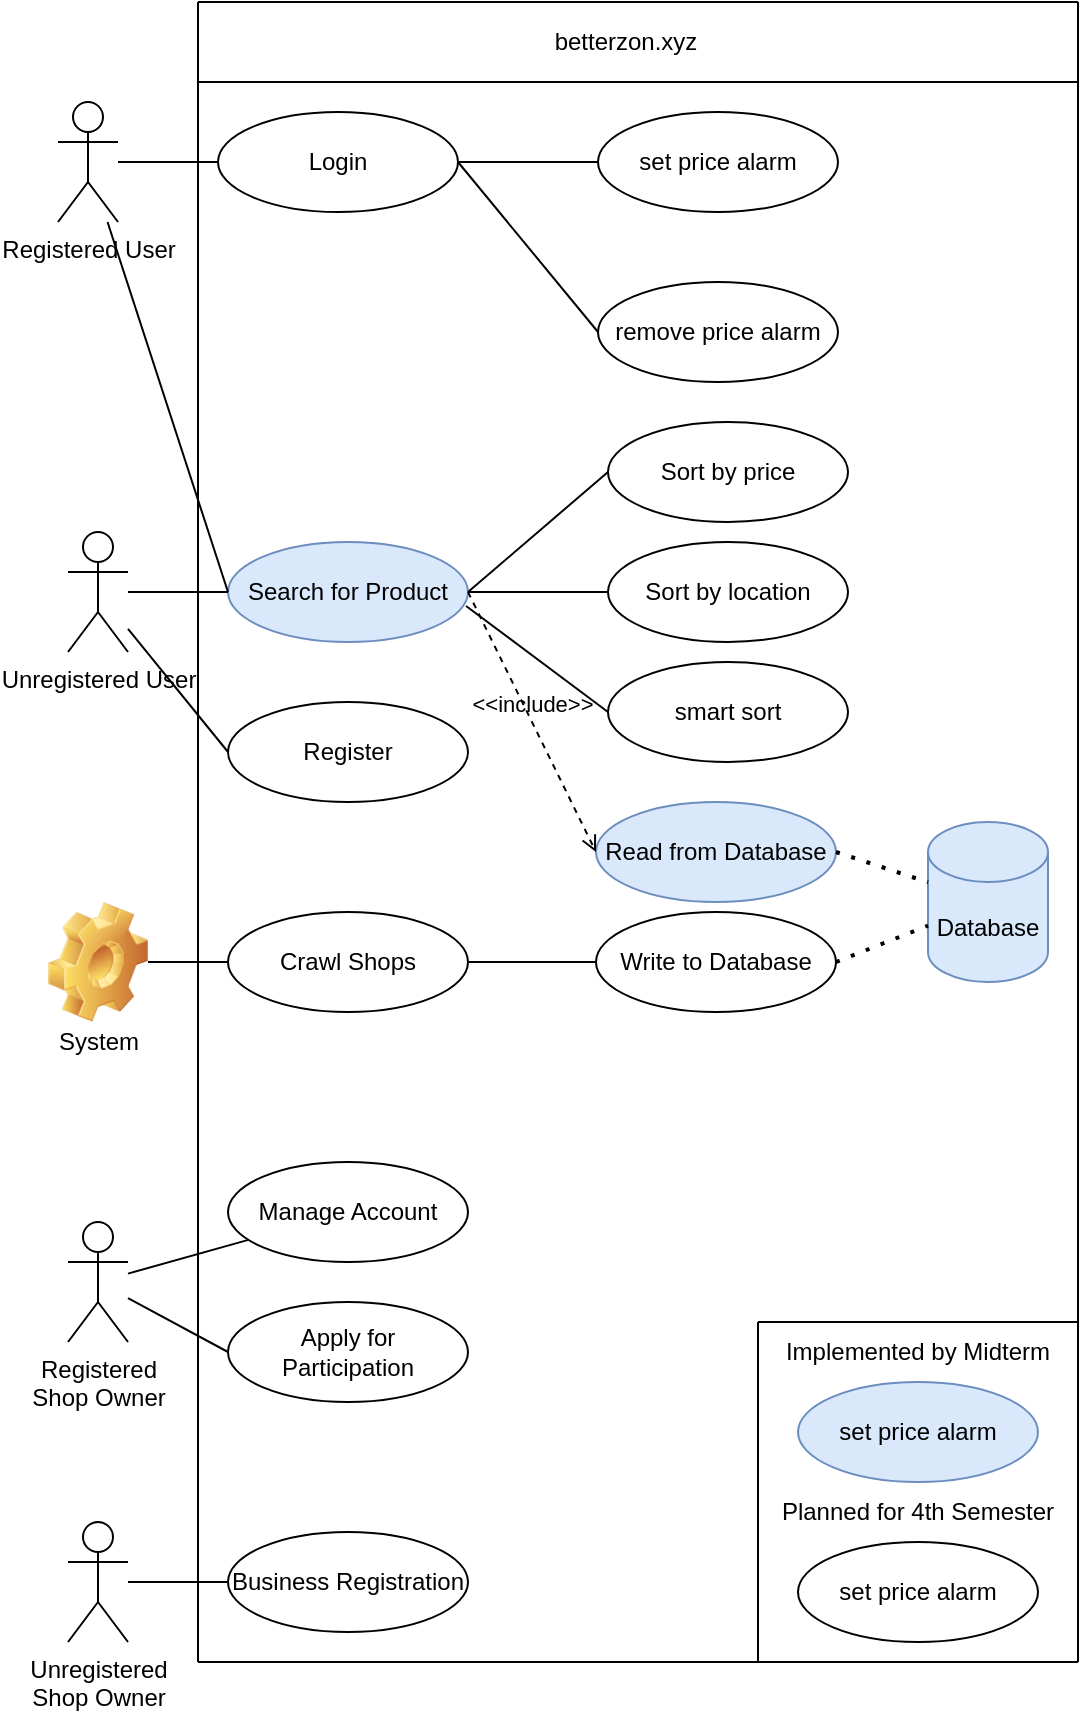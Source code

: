 <mxfile version="13.10.6" type="github"><diagram id="QFWcWedTnleHV76omDGD" name="Page-1"><mxGraphModel dx="780" dy="784" grid="1" gridSize="10" guides="1" tooltips="1" connect="1" arrows="1" fold="1" page="1" pageScale="1" pageWidth="827" pageHeight="1169" math="0" shadow="0"><root><mxCell id="0"/><mxCell id="1" parent="0"/><mxCell id="zG22HQRfr113MJy_nXjD-1" value="Registered User" style="shape=umlActor;verticalLabelPosition=bottom;verticalAlign=top;html=1;" parent="1" vertex="1"><mxGeometry x="130" y="130" width="30" height="60" as="geometry"/></mxCell><mxCell id="zG22HQRfr113MJy_nXjD-4" value="" style="endArrow=none;html=1;" parent="1" edge="1"><mxGeometry width="50" height="50" relative="1" as="geometry"><mxPoint x="200" y="80" as="sourcePoint"/><mxPoint x="640" y="80" as="targetPoint"/></mxGeometry></mxCell><mxCell id="zG22HQRfr113MJy_nXjD-5" value="" style="endArrow=none;html=1;" parent="1" edge="1"><mxGeometry width="50" height="50" relative="1" as="geometry"><mxPoint x="200" y="910" as="sourcePoint"/><mxPoint x="200" y="80" as="targetPoint"/></mxGeometry></mxCell><mxCell id="zG22HQRfr113MJy_nXjD-6" value="" style="endArrow=none;html=1;" parent="1" edge="1"><mxGeometry width="50" height="50" relative="1" as="geometry"><mxPoint x="640" y="910" as="sourcePoint"/><mxPoint x="640" y="80" as="targetPoint"/></mxGeometry></mxCell><mxCell id="zG22HQRfr113MJy_nXjD-10" value="Search for Product" style="ellipse;whiteSpace=wrap;html=1;fillColor=#dae8fc;strokeColor=#6c8ebf;" parent="1" vertex="1"><mxGeometry x="215" y="350" width="120" height="50" as="geometry"/></mxCell><mxCell id="zG22HQRfr113MJy_nXjD-11" value="" style="endArrow=none;html=1;" parent="1" edge="1"><mxGeometry width="50" height="50" relative="1" as="geometry"><mxPoint x="200" y="120" as="sourcePoint"/><mxPoint x="640" y="120" as="targetPoint"/></mxGeometry></mxCell><mxCell id="zG22HQRfr113MJy_nXjD-12" value="betterzon.xyz" style="text;html=1;strokeColor=none;fillColor=none;align=center;verticalAlign=middle;whiteSpace=wrap;rounded=0;" parent="1" vertex="1"><mxGeometry x="394" y="90" width="40" height="20" as="geometry"/></mxCell><mxCell id="zG22HQRfr113MJy_nXjD-13" value="Unregistered User" style="shape=umlActor;verticalLabelPosition=bottom;verticalAlign=top;html=1;" parent="1" vertex="1"><mxGeometry x="135" y="345" width="30" height="60" as="geometry"/></mxCell><mxCell id="zG22HQRfr113MJy_nXjD-17" value="Unregistered &lt;br&gt;Shop Owner" style="shape=umlActor;verticalLabelPosition=bottom;verticalAlign=top;html=1;outlineConnect=0;" parent="1" vertex="1"><mxGeometry x="135" y="840" width="30" height="60" as="geometry"/></mxCell><mxCell id="zG22HQRfr113MJy_nXjD-19" value="Sort by price" style="ellipse;whiteSpace=wrap;html=1;" parent="1" vertex="1"><mxGeometry x="405" y="290" width="120" height="50" as="geometry"/></mxCell><mxCell id="zG22HQRfr113MJy_nXjD-22" value="Sort by location" style="ellipse;whiteSpace=wrap;html=1;" parent="1" vertex="1"><mxGeometry x="405" y="350" width="120" height="50" as="geometry"/></mxCell><mxCell id="zG22HQRfr113MJy_nXjD-23" value="smart sort" style="ellipse;whiteSpace=wrap;html=1;" parent="1" vertex="1"><mxGeometry x="405" y="410" width="120" height="50" as="geometry"/></mxCell><mxCell id="zG22HQRfr113MJy_nXjD-25" value="Login" style="ellipse;whiteSpace=wrap;html=1;" parent="1" vertex="1"><mxGeometry x="210" y="135" width="120" height="50" as="geometry"/></mxCell><mxCell id="zG22HQRfr113MJy_nXjD-27" value="Business Registration" style="ellipse;whiteSpace=wrap;html=1;" parent="1" vertex="1"><mxGeometry x="215" y="845" width="120" height="50" as="geometry"/></mxCell><mxCell id="zG22HQRfr113MJy_nXjD-28" value="" style="endArrow=none;html=1;entryX=0;entryY=0.5;entryDx=0;entryDy=0;" parent="1" source="zG22HQRfr113MJy_nXjD-13" target="zG22HQRfr113MJy_nXjD-10" edge="1"><mxGeometry width="50" height="50" relative="1" as="geometry"><mxPoint x="545" y="600" as="sourcePoint"/><mxPoint x="595" y="550" as="targetPoint"/></mxGeometry></mxCell><mxCell id="zG22HQRfr113MJy_nXjD-29" value="" style="endArrow=none;html=1;entryX=0;entryY=0.5;entryDx=0;entryDy=0;" parent="1" source="zG22HQRfr113MJy_nXjD-1" target="zG22HQRfr113MJy_nXjD-25" edge="1"><mxGeometry width="50" height="50" relative="1" as="geometry"><mxPoint x="20" y="155" as="sourcePoint"/><mxPoint x="70" y="105" as="targetPoint"/></mxGeometry></mxCell><mxCell id="zG22HQRfr113MJy_nXjD-30" value="" style="endArrow=none;html=1;" parent="1" source="zG22HQRfr113MJy_nXjD-17" target="zG22HQRfr113MJy_nXjD-27" edge="1"><mxGeometry width="50" height="50" relative="1" as="geometry"><mxPoint x="545" y="615" as="sourcePoint"/><mxPoint x="595" y="565" as="targetPoint"/></mxGeometry></mxCell><mxCell id="zG22HQRfr113MJy_nXjD-31" value="" style="endArrow=none;html=1;exitX=1;exitY=0.5;exitDx=0;exitDy=0;entryX=0;entryY=0.5;entryDx=0;entryDy=0;" parent="1" source="zG22HQRfr113MJy_nXjD-10" target="zG22HQRfr113MJy_nXjD-19" edge="1"><mxGeometry width="50" height="50" relative="1" as="geometry"><mxPoint x="545" y="600" as="sourcePoint"/><mxPoint x="595" y="550" as="targetPoint"/></mxGeometry></mxCell><mxCell id="zG22HQRfr113MJy_nXjD-32" value="" style="endArrow=none;html=1;entryX=0;entryY=0.5;entryDx=0;entryDy=0;" parent="1" target="zG22HQRfr113MJy_nXjD-22" edge="1"><mxGeometry width="50" height="50" relative="1" as="geometry"><mxPoint x="335" y="375" as="sourcePoint"/><mxPoint x="175" y="440" as="targetPoint"/></mxGeometry></mxCell><mxCell id="zG22HQRfr113MJy_nXjD-33" value="" style="endArrow=none;html=1;exitX=0.992;exitY=0.64;exitDx=0;exitDy=0;exitPerimeter=0;entryX=0;entryY=0.5;entryDx=0;entryDy=0;" parent="1" source="zG22HQRfr113MJy_nXjD-10" target="zG22HQRfr113MJy_nXjD-23" edge="1"><mxGeometry width="50" height="50" relative="1" as="geometry"><mxPoint x="545" y="600" as="sourcePoint"/><mxPoint x="595" y="550" as="targetPoint"/></mxGeometry></mxCell><mxCell id="zG22HQRfr113MJy_nXjD-34" value="set price alarm" style="ellipse;whiteSpace=wrap;html=1;" parent="1" vertex="1"><mxGeometry x="400" y="135" width="120" height="50" as="geometry"/></mxCell><mxCell id="zG22HQRfr113MJy_nXjD-35" value="" style="endArrow=none;html=1;entryX=0;entryY=0.5;entryDx=0;entryDy=0;" parent="1" source="zG22HQRfr113MJy_nXjD-25" target="zG22HQRfr113MJy_nXjD-34" edge="1"><mxGeometry width="50" height="50" relative="1" as="geometry"><mxPoint x="540" y="225" as="sourcePoint"/><mxPoint x="350" y="163" as="targetPoint"/></mxGeometry></mxCell><mxCell id="HbB2AJq1uTnI_qS1wT4K-1" value="Register" style="ellipse;whiteSpace=wrap;html=1;" parent="1" vertex="1"><mxGeometry x="215" y="430" width="120" height="50" as="geometry"/></mxCell><mxCell id="HbB2AJq1uTnI_qS1wT4K-4" value="" style="endArrow=none;html=1;entryX=0;entryY=0.5;entryDx=0;entryDy=0;" parent="1" source="zG22HQRfr113MJy_nXjD-13" target="HbB2AJq1uTnI_qS1wT4K-1" edge="1"><mxGeometry width="50" height="50" relative="1" as="geometry"><mxPoint x="125" y="540" as="sourcePoint"/><mxPoint x="175" y="490" as="targetPoint"/></mxGeometry></mxCell><mxCell id="HbB2AJq1uTnI_qS1wT4K-6" value="" style="endArrow=none;html=1;entryX=0;entryY=0.5;entryDx=0;entryDy=0;" parent="1" source="zG22HQRfr113MJy_nXjD-1" target="zG22HQRfr113MJy_nXjD-10" edge="1"><mxGeometry width="50" height="50" relative="1" as="geometry"><mxPoint x="80" y="260" as="sourcePoint"/><mxPoint x="130" y="210" as="targetPoint"/></mxGeometry></mxCell><mxCell id="HbB2AJq1uTnI_qS1wT4K-9" value="Registered &lt;br&gt;Shop Owner" style="shape=umlActor;verticalLabelPosition=bottom;verticalAlign=top;html=1;outlineConnect=0;" parent="1" vertex="1"><mxGeometry x="135" y="690" width="30" height="60" as="geometry"/></mxCell><mxCell id="HbB2AJq1uTnI_qS1wT4K-14" value="Manage Account" style="ellipse;whiteSpace=wrap;html=1;" parent="1" vertex="1"><mxGeometry x="215" y="660" width="120" height="50" as="geometry"/></mxCell><mxCell id="HbB2AJq1uTnI_qS1wT4K-15" value="Apply for &lt;br&gt;Participation" style="ellipse;whiteSpace=wrap;html=1;" parent="1" vertex="1"><mxGeometry x="215" y="730" width="120" height="50" as="geometry"/></mxCell><mxCell id="HbB2AJq1uTnI_qS1wT4K-16" value="" style="endArrow=none;html=1;" parent="1" source="HbB2AJq1uTnI_qS1wT4K-9" target="HbB2AJq1uTnI_qS1wT4K-14" edge="1"><mxGeometry width="50" height="50" relative="1" as="geometry"><mxPoint x="265" y="640" as="sourcePoint"/><mxPoint x="315" y="590" as="targetPoint"/></mxGeometry></mxCell><mxCell id="HbB2AJq1uTnI_qS1wT4K-17" value="" style="endArrow=none;html=1;entryX=0;entryY=0.5;entryDx=0;entryDy=0;" parent="1" source="HbB2AJq1uTnI_qS1wT4K-9" target="HbB2AJq1uTnI_qS1wT4K-15" edge="1"><mxGeometry width="50" height="50" relative="1" as="geometry"><mxPoint x="95" y="820" as="sourcePoint"/><mxPoint x="145" y="770" as="targetPoint"/></mxGeometry></mxCell><mxCell id="AN68Dm_Q30RVdqnMXz4Q-3" value="" style="shape=image;html=1;verticalLabelPosition=bottom;verticalAlign=top;imageAspect=0;image=img/clipart/Gear_128x128.png" parent="1" vertex="1"><mxGeometry x="125" y="530" width="50" height="60" as="geometry"/></mxCell><mxCell id="AN68Dm_Q30RVdqnMXz4Q-4" value="System" style="text;html=1;align=center;verticalAlign=middle;resizable=0;points=[];autosize=1;" parent="1" vertex="1"><mxGeometry x="120" y="590" width="60" height="20" as="geometry"/></mxCell><mxCell id="AN68Dm_Q30RVdqnMXz4Q-7" value="Crawl Shops" style="ellipse;whiteSpace=wrap;html=1;" parent="1" vertex="1"><mxGeometry x="215" y="535" width="120" height="50" as="geometry"/></mxCell><mxCell id="AN68Dm_Q30RVdqnMXz4Q-8" value="" style="endArrow=none;html=1;entryX=0;entryY=0.5;entryDx=0;entryDy=0;" parent="1" source="AN68Dm_Q30RVdqnMXz4Q-3" target="AN68Dm_Q30RVdqnMXz4Q-7" edge="1"><mxGeometry width="50" height="50" relative="1" as="geometry"><mxPoint x="15" y="550" as="sourcePoint"/><mxPoint x="65" y="500" as="targetPoint"/></mxGeometry></mxCell><mxCell id="AN68Dm_Q30RVdqnMXz4Q-10" value="Write to Database" style="ellipse;whiteSpace=wrap;html=1;" parent="1" vertex="1"><mxGeometry x="399" y="535" width="120" height="50" as="geometry"/></mxCell><mxCell id="AN68Dm_Q30RVdqnMXz4Q-11" value="" style="endArrow=none;html=1;exitX=1;exitY=0.5;exitDx=0;exitDy=0;" parent="1" source="AN68Dm_Q30RVdqnMXz4Q-7" target="AN68Dm_Q30RVdqnMXz4Q-10" edge="1"><mxGeometry width="50" height="50" relative="1" as="geometry"><mxPoint x="545" y="500" as="sourcePoint"/><mxPoint x="595" y="450" as="targetPoint"/></mxGeometry></mxCell><mxCell id="AN68Dm_Q30RVdqnMXz4Q-12" value="Database" style="shape=cylinder3;whiteSpace=wrap;html=1;boundedLbl=1;backgroundOutline=1;size=15;fillColor=#dae8fc;strokeColor=#6c8ebf;" parent="1" vertex="1"><mxGeometry x="565" y="490" width="60" height="80" as="geometry"/></mxCell><mxCell id="AN68Dm_Q30RVdqnMXz4Q-14" value="Read from Database" style="ellipse;whiteSpace=wrap;html=1;fillColor=#dae8fc;strokeColor=#6c8ebf;" parent="1" vertex="1"><mxGeometry x="399" y="480" width="120" height="50" as="geometry"/></mxCell><mxCell id="AN68Dm_Q30RVdqnMXz4Q-16" value="" style="endArrow=none;dashed=1;html=1;dashPattern=1 3;strokeWidth=2;exitX=1;exitY=0.5;exitDx=0;exitDy=0;" parent="1" source="AN68Dm_Q30RVdqnMXz4Q-14" target="AN68Dm_Q30RVdqnMXz4Q-12" edge="1"><mxGeometry width="50" height="50" relative="1" as="geometry"><mxPoint x="545" y="680" as="sourcePoint"/><mxPoint x="595" y="630" as="targetPoint"/></mxGeometry></mxCell><mxCell id="AN68Dm_Q30RVdqnMXz4Q-17" value="" style="endArrow=none;dashed=1;html=1;dashPattern=1 3;strokeWidth=2;exitX=1;exitY=0.5;exitDx=0;exitDy=0;" parent="1" source="AN68Dm_Q30RVdqnMXz4Q-10" target="AN68Dm_Q30RVdqnMXz4Q-12" edge="1"><mxGeometry width="50" height="50" relative="1" as="geometry"><mxPoint x="525" y="720" as="sourcePoint"/><mxPoint x="575" y="670" as="targetPoint"/></mxGeometry></mxCell><mxCell id="AN68Dm_Q30RVdqnMXz4Q-20" value="&amp;lt;&amp;lt;include&amp;gt;&amp;gt;" style="edgeStyle=none;html=1;endArrow=open;verticalAlign=bottom;dashed=1;labelBackgroundColor=none;exitX=1;exitY=0.5;exitDx=0;exitDy=0;entryX=0;entryY=0.5;entryDx=0;entryDy=0;" parent="1" source="zG22HQRfr113MJy_nXjD-10" target="AN68Dm_Q30RVdqnMXz4Q-14" edge="1"><mxGeometry width="160" relative="1" as="geometry"><mxPoint x="485" y="680" as="sourcePoint"/><mxPoint x="645" y="680" as="targetPoint"/></mxGeometry></mxCell><mxCell id="AKGziRGasvtkLTX6jb0n-1" value="" style="endArrow=none;html=1;" edge="1" parent="1"><mxGeometry width="50" height="50" relative="1" as="geometry"><mxPoint x="200" y="910" as="sourcePoint"/><mxPoint x="640" y="910" as="targetPoint"/></mxGeometry></mxCell><mxCell id="AKGziRGasvtkLTX6jb0n-2" value="remove price alarm" style="ellipse;whiteSpace=wrap;html=1;" vertex="1" parent="1"><mxGeometry x="400" y="220" width="120" height="50" as="geometry"/></mxCell><mxCell id="AKGziRGasvtkLTX6jb0n-3" value="" style="endArrow=none;html=1;exitX=1;exitY=0.5;exitDx=0;exitDy=0;entryX=0;entryY=0.5;entryDx=0;entryDy=0;" edge="1" parent="1" source="zG22HQRfr113MJy_nXjD-25" target="AKGziRGasvtkLTX6jb0n-2"><mxGeometry width="50" height="50" relative="1" as="geometry"><mxPoint x="310" y="260" as="sourcePoint"/><mxPoint x="360" y="210" as="targetPoint"/></mxGeometry></mxCell><mxCell id="AKGziRGasvtkLTX6jb0n-4" value="set price alarm" style="ellipse;whiteSpace=wrap;html=1;fillColor=#dae8fc;strokeColor=#6c8ebf;" vertex="1" parent="1"><mxGeometry x="500" y="770" width="120" height="50" as="geometry"/></mxCell><mxCell id="AKGziRGasvtkLTX6jb0n-5" value="set price alarm" style="ellipse;whiteSpace=wrap;html=1;" vertex="1" parent="1"><mxGeometry x="500" y="850" width="120" height="50" as="geometry"/></mxCell><mxCell id="AKGziRGasvtkLTX6jb0n-6" value="" style="endArrow=none;html=1;" edge="1" parent="1"><mxGeometry width="50" height="50" relative="1" as="geometry"><mxPoint x="480" y="910" as="sourcePoint"/><mxPoint x="480" y="740" as="targetPoint"/></mxGeometry></mxCell><mxCell id="AKGziRGasvtkLTX6jb0n-7" value="" style="endArrow=none;html=1;" edge="1" parent="1"><mxGeometry width="50" height="50" relative="1" as="geometry"><mxPoint x="480" y="740" as="sourcePoint"/><mxPoint x="640" y="740" as="targetPoint"/></mxGeometry></mxCell><mxCell id="AKGziRGasvtkLTX6jb0n-8" value="Planned for 4th Semester" style="text;html=1;strokeColor=none;fillColor=none;align=center;verticalAlign=middle;whiteSpace=wrap;rounded=0;" vertex="1" parent="1"><mxGeometry x="480" y="825" width="160" height="20" as="geometry"/></mxCell><mxCell id="AKGziRGasvtkLTX6jb0n-9" value="Implemented by Midterm" style="text;html=1;strokeColor=none;fillColor=none;align=center;verticalAlign=middle;whiteSpace=wrap;rounded=0;" vertex="1" parent="1"><mxGeometry x="480" y="745" width="160" height="20" as="geometry"/></mxCell></root></mxGraphModel></diagram></mxfile>